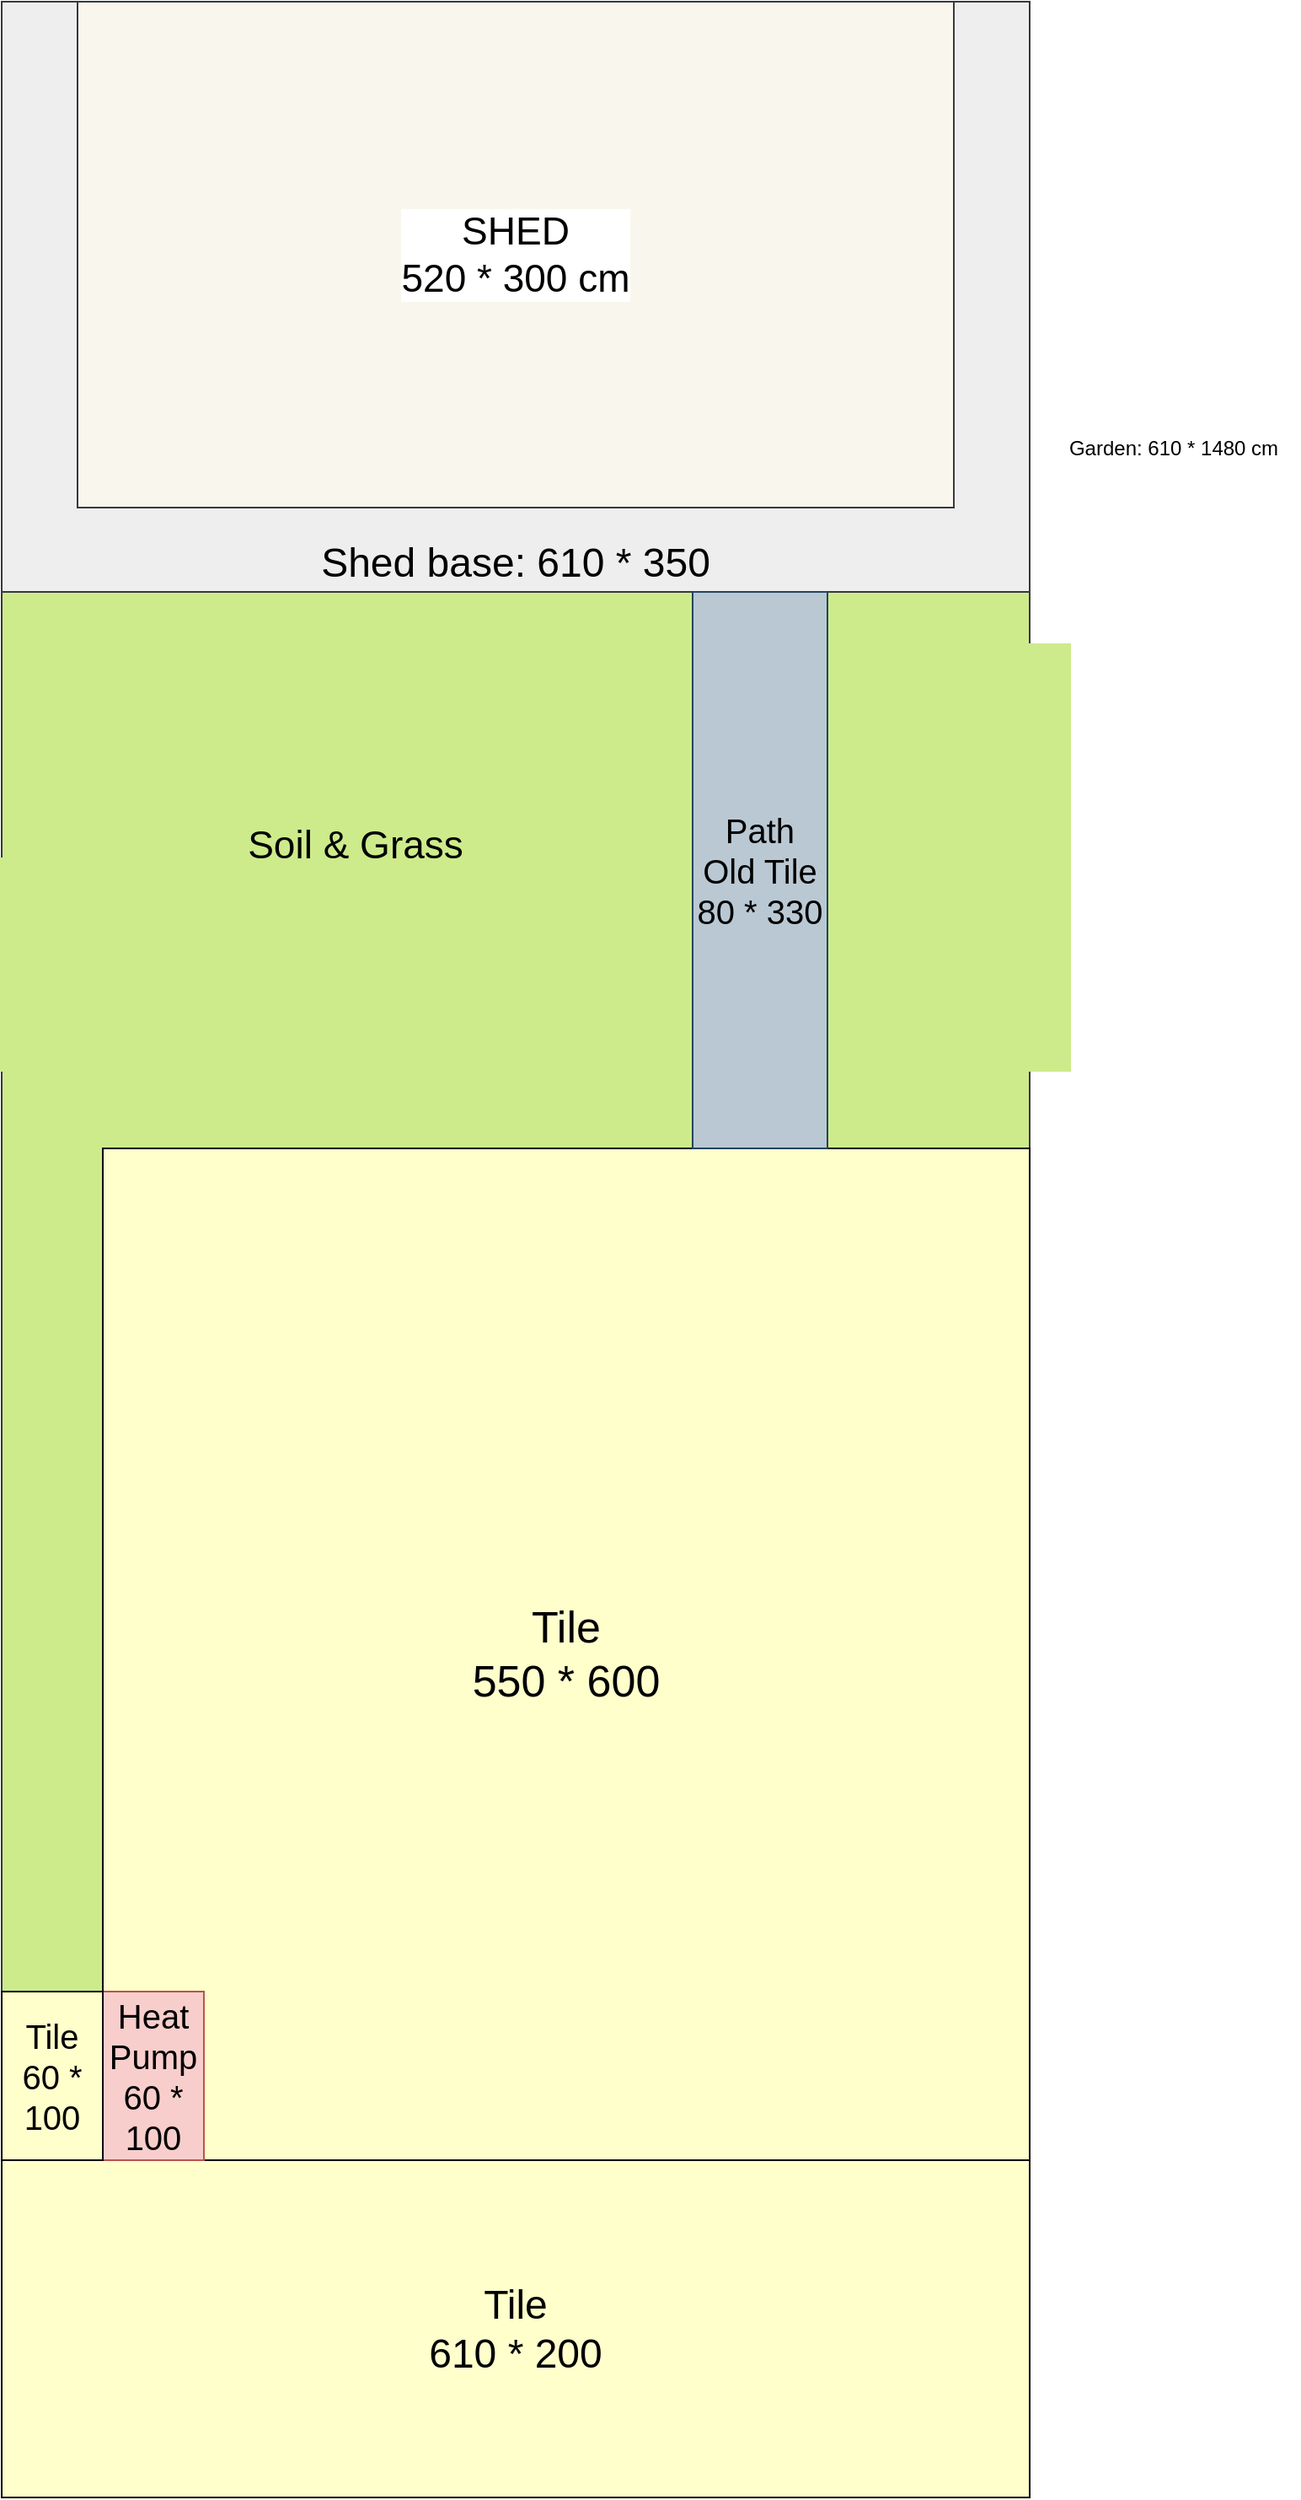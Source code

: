 <mxfile version="24.0.2" type="github">
  <diagram name="Page-1" id="U54eAjU8mrK-7jIGWU4N">
    <mxGraphModel dx="1778" dy="1804" grid="1" gridSize="10" guides="1" tooltips="1" connect="1" arrows="1" fold="1" page="1" pageScale="1" pageWidth="827" pageHeight="1169" math="0" shadow="0">
      <root>
        <mxCell id="0" />
        <mxCell id="1" parent="0" />
        <mxCell id="8CZEWRUbMgtmiAW-HYdJ-2" value="" style="rounded=0;whiteSpace=wrap;html=1;fillColor=#cdeb8b;strokeColor=#36393d;" vertex="1" parent="1">
          <mxGeometry x="140" y="210" width="610" height="1480" as="geometry" />
        </mxCell>
        <mxCell id="8CZEWRUbMgtmiAW-HYdJ-4" value="&lt;font style=&quot;font-size: 24px;&quot;&gt;Tile&lt;/font&gt;&lt;div&gt;&lt;span style=&quot;font-size: 24px;&quot;&gt;610 * 200&lt;/span&gt;&lt;/div&gt;" style="rounded=0;whiteSpace=wrap;html=1;fontSize=20;fillColor=#FFFFCC;" vertex="1" parent="1">
          <mxGeometry x="140" y="1490" width="610" height="200" as="geometry" />
        </mxCell>
        <mxCell id="8CZEWRUbMgtmiAW-HYdJ-6" value="Tile&lt;div&gt;550 * 600&lt;/div&gt;" style="rounded=0;whiteSpace=wrap;html=1;fontSize=26;gradientColor=none;fillStyle=auto;fillColor=#FFFFCC;" vertex="1" parent="1">
          <mxGeometry x="200" y="890" width="550" height="600" as="geometry" />
        </mxCell>
        <mxCell id="8CZEWRUbMgtmiAW-HYdJ-5" value="Heat&lt;div style=&quot;font-size: 20px;&quot;&gt;Pump&lt;/div&gt;&lt;div style=&quot;font-size: 20px;&quot;&gt;60 * 100&lt;/div&gt;" style="rounded=0;whiteSpace=wrap;html=1;fillColor=#f8cecc;strokeColor=#b85450;fontSize=20;" vertex="1" parent="1">
          <mxGeometry x="200" y="1390" width="60" height="100" as="geometry" />
        </mxCell>
        <mxCell id="8CZEWRUbMgtmiAW-HYdJ-7" value="Garden: 610 * 1480 cm" style="text;html=1;align=center;verticalAlign=middle;resizable=0;points=[];autosize=1;strokeColor=none;fillColor=none;" vertex="1" parent="1">
          <mxGeometry x="760" y="460" width="150" height="30" as="geometry" />
        </mxCell>
        <mxCell id="8CZEWRUbMgtmiAW-HYdJ-8" value="Shed base: 610 * 350" style="rounded=0;whiteSpace=wrap;html=1;verticalAlign=bottom;fontSize=24;fillColor=#eeeeee;strokeColor=#36393d;" vertex="1" parent="1">
          <mxGeometry x="140" y="210" width="610" height="350" as="geometry" />
        </mxCell>
        <mxCell id="8CZEWRUbMgtmiAW-HYdJ-3" value="SHED&lt;div&gt;520 * 300 cm&lt;/div&gt;" style="rounded=0;whiteSpace=wrap;html=1;fontSize=23;labelBackgroundColor=default;fillColor=#f9f7ed;strokeColor=#36393d;" vertex="1" parent="1">
          <mxGeometry x="185" y="210" width="520" height="300" as="geometry" />
        </mxCell>
        <mxCell id="8CZEWRUbMgtmiAW-HYdJ-10" value="Tile&lt;div&gt;60 * 100&lt;/div&gt;" style="rounded=0;whiteSpace=wrap;html=1;fontSize=20;fillColor=#FFFFCC;" vertex="1" parent="1">
          <mxGeometry x="140" y="1390" width="60" height="100" as="geometry" />
        </mxCell>
        <mxCell id="8CZEWRUbMgtmiAW-HYdJ-11" value="Path&lt;div style=&quot;font-size: 20px;&quot;&gt;Old Tile&lt;/div&gt;&lt;div style=&quot;font-size: 20px;&quot;&gt;80 * 330&lt;/div&gt;" style="rounded=0;whiteSpace=wrap;html=1;fontSize=20;fillColor=#bac8d3;strokeColor=#23445d;" vertex="1" parent="1">
          <mxGeometry x="550" y="560" width="80" height="330" as="geometry" />
        </mxCell>
        <mxCell id="8CZEWRUbMgtmiAW-HYdJ-12" value="Soil &amp;amp; Grass" style="text;html=1;align=center;verticalAlign=middle;whiteSpace=wrap;rounded=0;fontSize=23;" vertex="1" parent="1">
          <mxGeometry x="240" y="670" width="220" height="80" as="geometry" />
        </mxCell>
      </root>
    </mxGraphModel>
  </diagram>
</mxfile>
